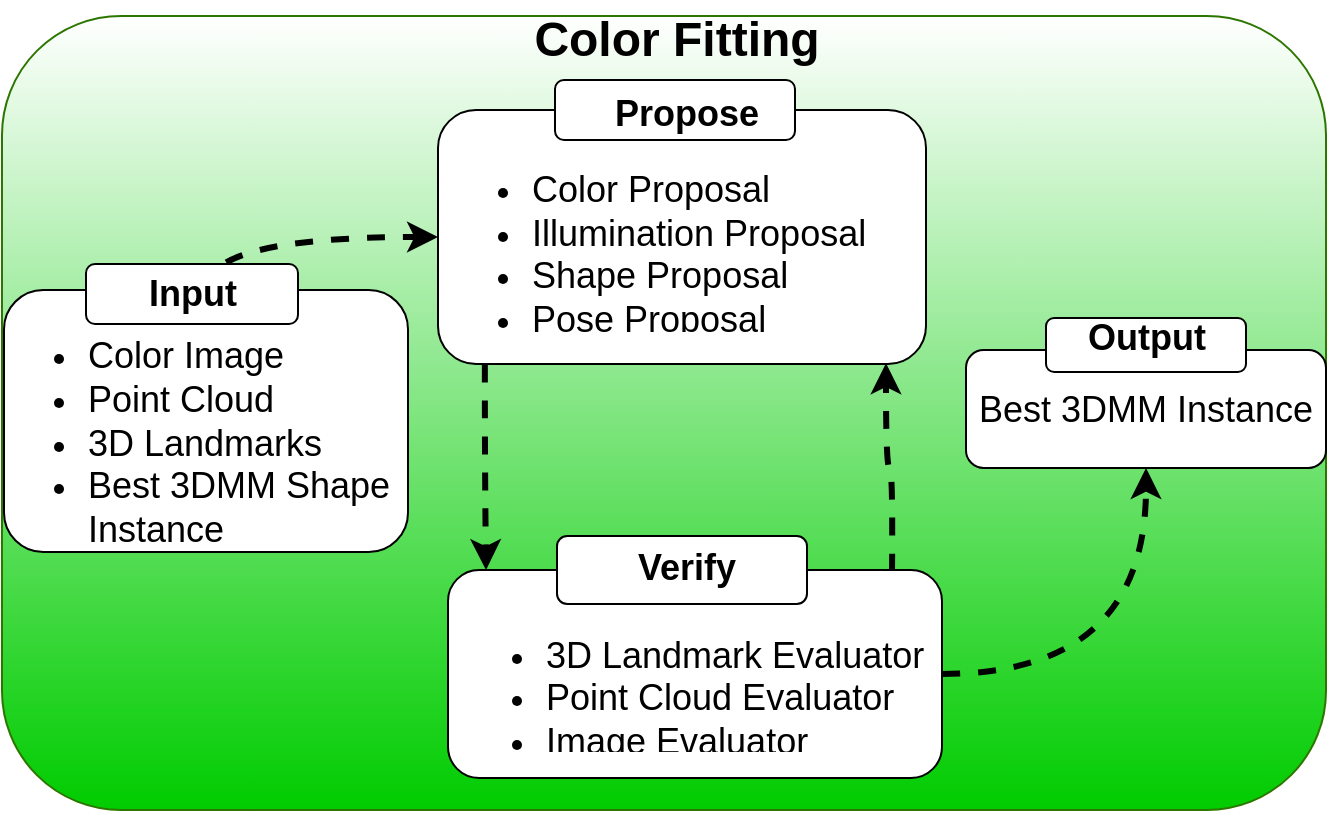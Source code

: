 <mxfile version="12.2.3" type="device" pages="1"><diagram name="Page-1" id="5f0bae14-7c28-e335-631c-24af17079c00"><mxGraphModel dx="766" dy="761" grid="1" gridSize="10" guides="1" tooltips="1" connect="1" arrows="1" fold="1" page="1" pageScale="1" pageWidth="1100" pageHeight="850" background="#ffffff" math="0" shadow="0"><root><mxCell id="0"/><mxCell id="1" parent="0"/><mxCell id="NVDsijOY-DKrDgFpbB38-3" value="" style="rounded=1;whiteSpace=wrap;html=1;fillColor=#00CC00;strokeColor=#2D7600;fontColor=#ffffff;gradientColor=#ffffff;gradientDirection=north;" parent="1" vertex="1"><mxGeometry x="18" y="683" width="662" height="397" as="geometry"/></mxCell><mxCell id="NVDsijOY-DKrDgFpbB38-118" value="Color Fitting" style="text;strokeColor=none;fillColor=none;html=1;fontSize=24;fontStyle=1;verticalAlign=middle;align=center;" parent="1" vertex="1"><mxGeometry x="304.5" y="675" width="100" height="40" as="geometry"/></mxCell><mxCell id="GpxKdPUmS8FCy04GMUdr-3" style="edgeStyle=orthogonalEdgeStyle;rounded=0;orthogonalLoop=1;jettySize=auto;html=1;exitX=0.5;exitY=0;exitDx=0;exitDy=0;entryX=0;entryY=0.5;entryDx=0;entryDy=0;strokeWidth=3;curved=1;dashed=1;" edge="1" parent="1" source="Knv97BeSCFJeRyteN3Aw-13" target="Knv97BeSCFJeRyteN3Aw-15"><mxGeometry relative="1" as="geometry"/></mxCell><mxCell id="Knv97BeSCFJeRyteN3Aw-13" value="&lt;div&gt;&lt;span style=&quot;font-size: 18px&quot;&gt;&lt;br&gt;&lt;/span&gt;&lt;/div&gt;&lt;ul style=&quot;font-size: 18px&quot;&gt;&lt;li&gt;Color Image&lt;/li&gt;&lt;li&gt;Point Cloud&lt;/li&gt;&lt;li&gt;3D Landmarks&lt;/li&gt;&lt;li&gt;Best 3DMM Shape Instance&lt;/li&gt;&lt;/ul&gt;" style="rounded=1;whiteSpace=wrap;html=1;fillColor=#ffffff;align=left;verticalAlign=middle;" parent="1" vertex="1"><mxGeometry x="19" y="820" width="202" height="131" as="geometry"/></mxCell><mxCell id="GpxKdPUmS8FCy04GMUdr-9" style="edgeStyle=orthogonalEdgeStyle;curved=1;rounded=0;orthogonalLoop=1;jettySize=auto;html=1;exitX=0.096;exitY=1.001;exitDx=0;exitDy=0;entryX=0.077;entryY=0;entryDx=0;entryDy=0;entryPerimeter=0;dashed=1;strokeWidth=3;exitPerimeter=0;" edge="1" parent="1" source="Knv97BeSCFJeRyteN3Aw-15" target="Knv97BeSCFJeRyteN3Aw-19"><mxGeometry relative="1" as="geometry"/></mxCell><mxCell id="Knv97BeSCFJeRyteN3Aw-15" value="" style="rounded=1;whiteSpace=wrap;html=1;fillColor=#ffffff;" parent="1" vertex="1"><mxGeometry x="236" y="730" width="244" height="127" as="geometry"/></mxCell><mxCell id="Knv97BeSCFJeRyteN3Aw-16" value="" style="rounded=1;whiteSpace=wrap;html=1;fillColor=#ffffff;" parent="1" vertex="1"><mxGeometry x="294.5" y="715" width="120" height="30" as="geometry"/></mxCell><mxCell id="Knv97BeSCFJeRyteN3Aw-17" value="&lt;font style=&quot;font-size: 18px&quot;&gt;Propose&lt;/font&gt;" style="text;strokeColor=none;fillColor=none;html=1;fontSize=24;fontStyle=1;verticalAlign=middle;align=center;" parent="1" vertex="1"><mxGeometry x="309.5" y="710" width="100" height="40" as="geometry"/></mxCell><mxCell id="GpxKdPUmS8FCy04GMUdr-5" style="edgeStyle=orthogonalEdgeStyle;curved=1;rounded=0;orthogonalLoop=1;jettySize=auto;html=1;exitX=1;exitY=0.5;exitDx=0;exitDy=0;entryX=0.5;entryY=1;entryDx=0;entryDy=0;dashed=1;strokeWidth=3;" edge="1" parent="1" source="Knv97BeSCFJeRyteN3Aw-19" target="Knv97BeSCFJeRyteN3Aw-26"><mxGeometry relative="1" as="geometry"/></mxCell><mxCell id="GpxKdPUmS8FCy04GMUdr-10" style="edgeStyle=orthogonalEdgeStyle;curved=1;rounded=0;orthogonalLoop=1;jettySize=auto;html=1;entryX=0.918;entryY=0.997;entryDx=0;entryDy=0;entryPerimeter=0;dashed=1;strokeWidth=3;" edge="1" parent="1" target="Knv97BeSCFJeRyteN3Aw-15"><mxGeometry relative="1" as="geometry"><mxPoint x="463" y="961" as="sourcePoint"/></mxGeometry></mxCell><mxCell id="Knv97BeSCFJeRyteN3Aw-19" value="" style="rounded=1;whiteSpace=wrap;html=1;fillColor=#ffffff;" parent="1" vertex="1"><mxGeometry x="241" y="960" width="247" height="104" as="geometry"/></mxCell><mxCell id="Knv97BeSCFJeRyteN3Aw-20" value="" style="rounded=1;whiteSpace=wrap;html=1;fillColor=#ffffff;direction=south;rotation=-90;" parent="1" vertex="1"><mxGeometry x="341" y="897.5" width="34" height="125" as="geometry"/></mxCell><mxCell id="Knv97BeSCFJeRyteN3Aw-21" value="&lt;font style=&quot;font-size: 18px&quot;&gt;Verify&lt;/font&gt;" style="text;strokeColor=none;fillColor=none;html=1;fontSize=24;fontStyle=1;verticalAlign=middle;align=center;" parent="1" vertex="1"><mxGeometry x="309.5" y="942" width="100" height="30" as="geometry"/></mxCell><mxCell id="Knv97BeSCFJeRyteN3Aw-22" value="&lt;ul style=&quot;font-size: 18px&quot;&gt;&lt;li&gt;&lt;span&gt;3D Landmark Evaluator&lt;/span&gt;&lt;/li&gt;&lt;li&gt;Point Cloud Evaluator&lt;/li&gt;&lt;li&gt;Image Evaluator&lt;/li&gt;&lt;/ul&gt;" style="text;strokeColor=none;fillColor=none;html=1;whiteSpace=wrap;verticalAlign=middle;overflow=hidden;" parent="1" vertex="1"><mxGeometry x="247.5" y="972" width="240" height="80" as="geometry"/></mxCell><mxCell id="Knv97BeSCFJeRyteN3Aw-26" value="&lt;font style=&quot;font-size: 18px&quot;&gt;Best 3DMM Instance&lt;/font&gt;" style="rounded=1;whiteSpace=wrap;html=1;fillColor=#ffffff;strokeColor=#000000;" parent="1" vertex="1"><mxGeometry x="500" y="850" width="180" height="59" as="geometry"/></mxCell><mxCell id="Knv97BeSCFJeRyteN3Aw-35" value="&lt;ul style=&quot;font-size: 18px&quot;&gt;&lt;li&gt;Color Proposal&lt;/li&gt;&lt;li&gt;Illumination Proposal&lt;/li&gt;&lt;li&gt;Shape Proposal&lt;/li&gt;&lt;li&gt;Pose Proposal&lt;/li&gt;&lt;/ul&gt;" style="text;strokeColor=none;fillColor=none;html=1;whiteSpace=wrap;verticalAlign=middle;overflow=hidden;" parent="1" vertex="1"><mxGeometry x="241" y="739" width="237" height="103" as="geometry"/></mxCell><mxCell id="GpxKdPUmS8FCy04GMUdr-11" value="" style="rounded=1;whiteSpace=wrap;html=1;fillColor=#ffffff;direction=south;rotation=-90;" vertex="1" parent="1"><mxGeometry x="98" y="769" width="30" height="106" as="geometry"/></mxCell><mxCell id="GpxKdPUmS8FCy04GMUdr-12" value="&lt;font style=&quot;font-size: 18px&quot;&gt;Input&lt;/font&gt;" style="text;strokeColor=none;fillColor=none;html=1;fontSize=24;fontStyle=1;verticalAlign=middle;align=center;" vertex="1" parent="1"><mxGeometry x="63" y="805" width="100" height="30" as="geometry"/></mxCell><mxCell id="GpxKdPUmS8FCy04GMUdr-14" value="" style="rounded=1;whiteSpace=wrap;html=1;fillColor=#ffffff;direction=south;rotation=-90;" vertex="1" parent="1"><mxGeometry x="576.5" y="797.5" width="27" height="100" as="geometry"/></mxCell><mxCell id="GpxKdPUmS8FCy04GMUdr-15" value="&lt;font style=&quot;font-size: 18px&quot;&gt;Output&lt;/font&gt;" style="text;strokeColor=none;fillColor=none;html=1;fontSize=24;fontStyle=1;verticalAlign=middle;align=center;" vertex="1" parent="1"><mxGeometry x="540" y="827" width="100" height="30" as="geometry"/></mxCell></root></mxGraphModel></diagram></mxfile>